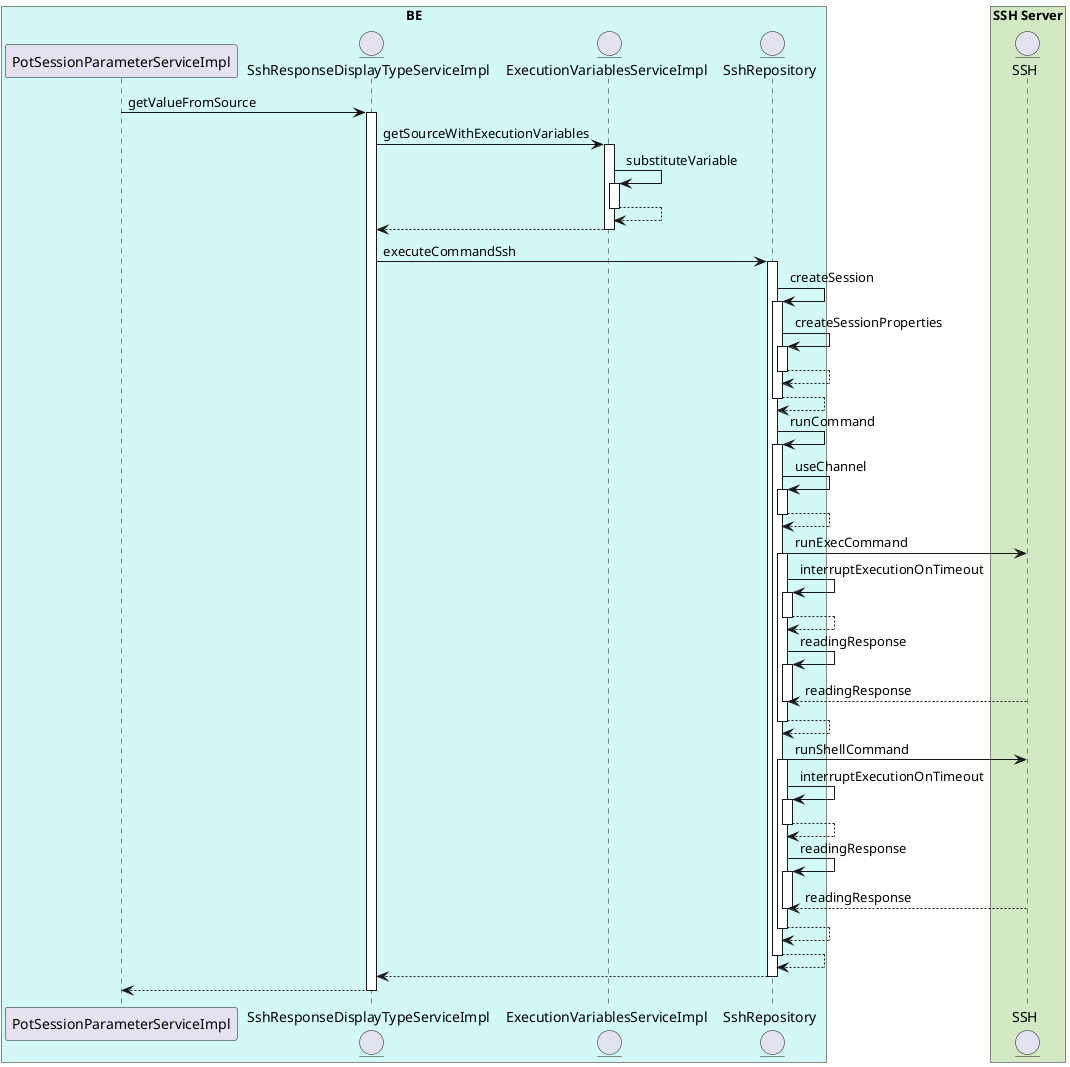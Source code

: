 @startuml
box "BE" #D2F9F6
    participant PotSessionParameterServiceImpl
    entity SshResponseDisplayTypeServiceImpl
    entity ExecutionVariablesServiceImpl
    entity SshRepository

end box

box "SSH Server" #D2E9C3
    entity SSH
end box

PotSessionParameterServiceImpl -> SshResponseDisplayTypeServiceImpl : getValueFromSource
activate SshResponseDisplayTypeServiceImpl
SshResponseDisplayTypeServiceImpl -> ExecutionVariablesServiceImpl : getSourceWithExecutionVariables
activate ExecutionVariablesServiceImpl
ExecutionVariablesServiceImpl -> ExecutionVariablesServiceImpl : substituteVariable
activate ExecutionVariablesServiceImpl
ExecutionVariablesServiceImpl --> ExecutionVariablesServiceImpl
deactivate ExecutionVariablesServiceImpl
ExecutionVariablesServiceImpl --> SshResponseDisplayTypeServiceImpl
deactivate ExecutionVariablesServiceImpl
SshResponseDisplayTypeServiceImpl -> SshRepository : executeCommandSsh
activate SshRepository
SshRepository -> SshRepository : createSession
activate SshRepository
SshRepository -> SshRepository : createSessionProperties
activate SshRepository
SshRepository --> SshRepository
deactivate SshRepository
SshRepository --> SshRepository
deactivate SshRepository
SshRepository -> SshRepository : runCommand
activate SshRepository
SshRepository -> SshRepository : useChannel
activate SshRepository
SshRepository --> SshRepository
deactivate SshRepository
SshRepository -> SSH : runExecCommand
activate SshRepository
SshRepository -> SshRepository : interruptExecutionOnTimeout
activate SshRepository
SshRepository --> SshRepository
deactivate SshRepository
SshRepository -> SshRepository : readingResponse
activate SshRepository
SSH --> SshRepository: readingResponse
deactivate SshRepository
SshRepository --> SshRepository
deactivate SshRepository
SshRepository -> SSH : runShellCommand
activate SshRepository
SshRepository -> SshRepository : interruptExecutionOnTimeout
activate SshRepository
SshRepository --> SshRepository
deactivate SshRepository
SshRepository -> SshRepository : readingResponse
activate SshRepository
SSH --> SshRepository: readingResponse
deactivate SshRepository
SshRepository --> SshRepository
deactivate SshRepository
SshRepository --> SshRepository
deactivate SshRepository
SshRepository --> SshResponseDisplayTypeServiceImpl
deactivate SshRepository
return
@enduml
